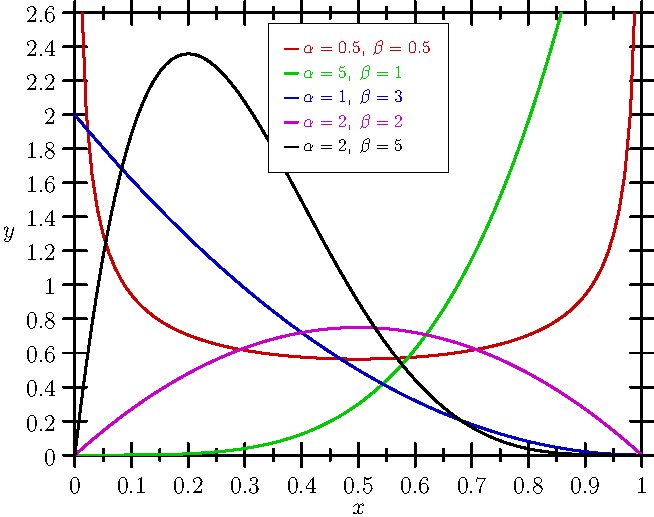 import graph;
unitsize(10cm,3cm);

typedef real realfcn(real);

realfcn betaFunction(real alpha, real beta){
  return new real(real x){
    return gamma(alpha+beta)/(gamma(alpha)+gamma(beta))*x^(alpha-1)*(1-x)^(beta-1);
  };
};


real[][] ab=new real[][] {{0.5,0.5},{5,1},{1,3},{2,2},{2,5}};
pen[] p=new pen[] {0.8*red, 0.8*green, 0.8*blue, 0.8*magenta, black};

for (int i=0; i < 5; ++i) {
  draw(graph(betaFunction(ab[i][0],ab[i][1]),1e-5,1-1e-5), bp+p[i],
       legend="$\alpha="+(string)ab[i][0]+",\;\beta="+(string)ab[i][1]+"$");
}

xlimits(0,1,Crop);
ylimits(0,2.6,Crop);

xaxis("$x$",BottomTop,linewidth(bp),Ticks);
yaxis("$y$",LeftRight,linewidth(bp),Ticks(Step=0.2));

attach(scale(0.75)*legend(linelength=3mm),point(N),5S,UnFill);

